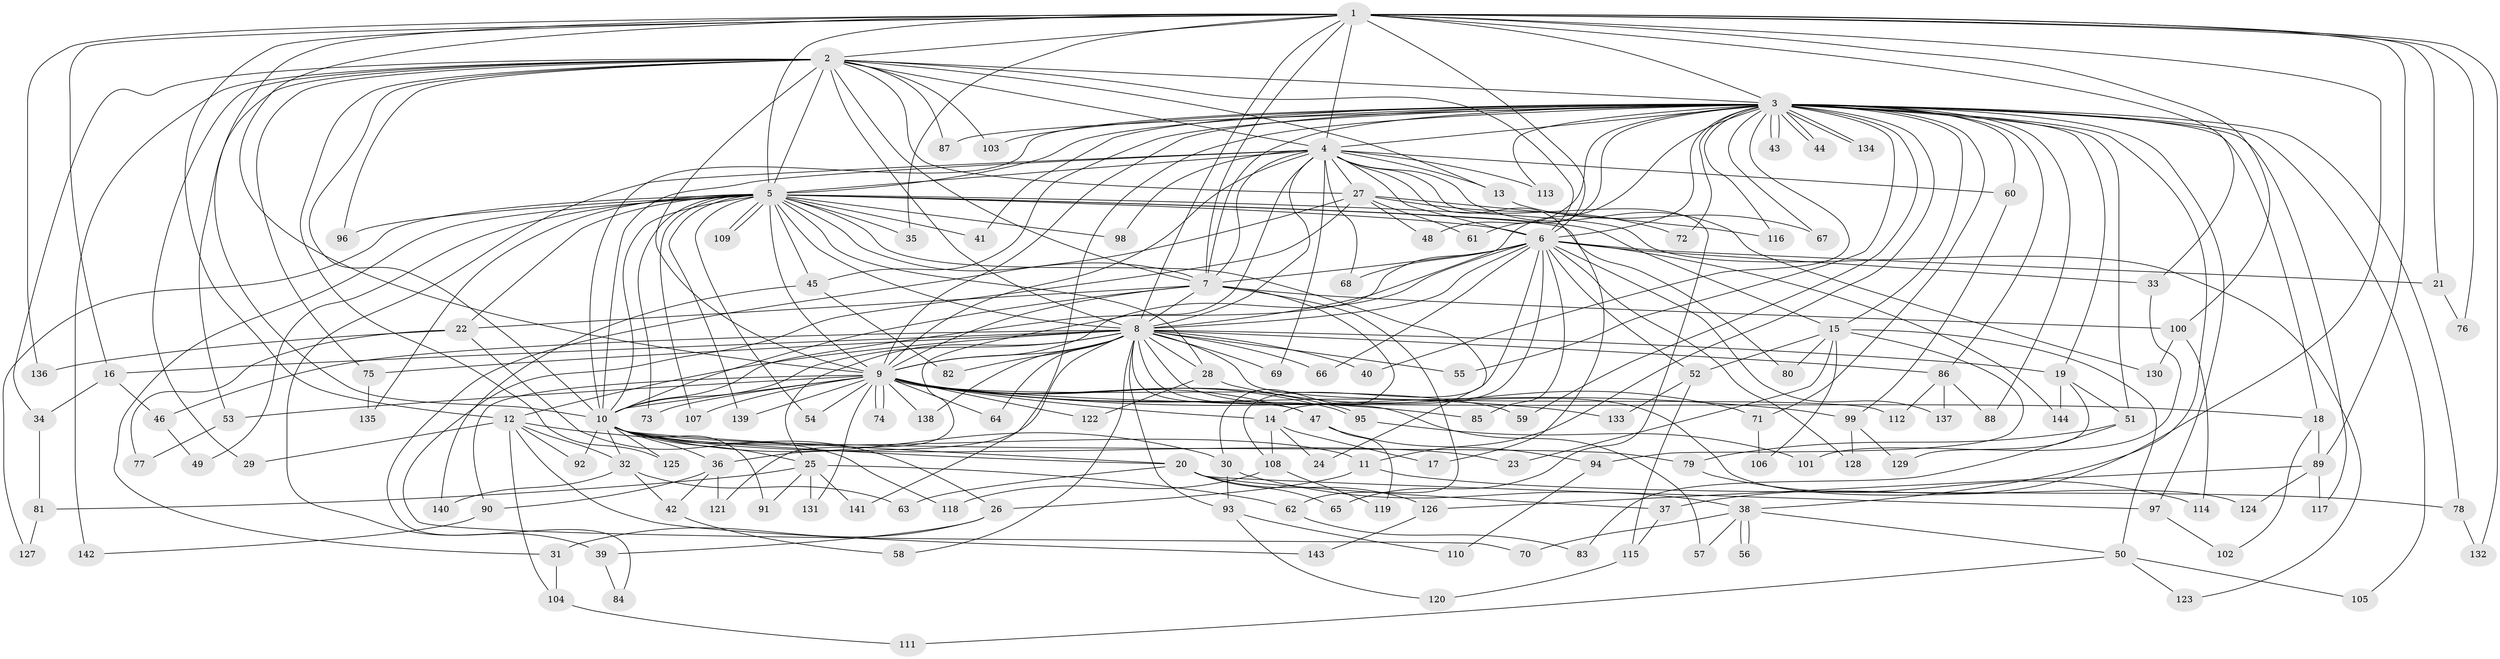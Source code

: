 // coarse degree distribution, {18: 0.027777777777777776, 34: 0.013888888888888888, 31: 0.013888888888888888, 17: 0.013888888888888888, 11: 0.013888888888888888, 26: 0.013888888888888888, 25: 0.013888888888888888, 19: 0.013888888888888888, 4: 0.06944444444444445, 7: 0.027777777777777776, 3: 0.1388888888888889, 6: 0.05555555555555555, 2: 0.4722222222222222, 5: 0.08333333333333333, 8: 0.013888888888888888, 1: 0.013888888888888888}
// Generated by graph-tools (version 1.1) at 2025/17/03/04/25 18:17:29]
// undirected, 144 vertices, 313 edges
graph export_dot {
graph [start="1"]
  node [color=gray90,style=filled];
  1;
  2;
  3;
  4;
  5;
  6;
  7;
  8;
  9;
  10;
  11;
  12;
  13;
  14;
  15;
  16;
  17;
  18;
  19;
  20;
  21;
  22;
  23;
  24;
  25;
  26;
  27;
  28;
  29;
  30;
  31;
  32;
  33;
  34;
  35;
  36;
  37;
  38;
  39;
  40;
  41;
  42;
  43;
  44;
  45;
  46;
  47;
  48;
  49;
  50;
  51;
  52;
  53;
  54;
  55;
  56;
  57;
  58;
  59;
  60;
  61;
  62;
  63;
  64;
  65;
  66;
  67;
  68;
  69;
  70;
  71;
  72;
  73;
  74;
  75;
  76;
  77;
  78;
  79;
  80;
  81;
  82;
  83;
  84;
  85;
  86;
  87;
  88;
  89;
  90;
  91;
  92;
  93;
  94;
  95;
  96;
  97;
  98;
  99;
  100;
  101;
  102;
  103;
  104;
  105;
  106;
  107;
  108;
  109;
  110;
  111;
  112;
  113;
  114;
  115;
  116;
  117;
  118;
  119;
  120;
  121;
  122;
  123;
  124;
  125;
  126;
  127;
  128;
  129;
  130;
  131;
  132;
  133;
  134;
  135;
  136;
  137;
  138;
  139;
  140;
  141;
  142;
  143;
  144;
  1 -- 2;
  1 -- 3;
  1 -- 4;
  1 -- 5;
  1 -- 6;
  1 -- 7;
  1 -- 8;
  1 -- 9;
  1 -- 10;
  1 -- 12;
  1 -- 16;
  1 -- 21;
  1 -- 33;
  1 -- 35;
  1 -- 37;
  1 -- 76;
  1 -- 89;
  1 -- 100;
  1 -- 132;
  1 -- 136;
  2 -- 3;
  2 -- 4;
  2 -- 5;
  2 -- 6;
  2 -- 7;
  2 -- 8;
  2 -- 9;
  2 -- 10;
  2 -- 13;
  2 -- 27;
  2 -- 29;
  2 -- 34;
  2 -- 53;
  2 -- 75;
  2 -- 87;
  2 -- 96;
  2 -- 103;
  2 -- 125;
  2 -- 142;
  3 -- 4;
  3 -- 5;
  3 -- 6;
  3 -- 7;
  3 -- 8;
  3 -- 9;
  3 -- 10;
  3 -- 11;
  3 -- 15;
  3 -- 18;
  3 -- 19;
  3 -- 38;
  3 -- 40;
  3 -- 41;
  3 -- 43;
  3 -- 43;
  3 -- 44;
  3 -- 44;
  3 -- 45;
  3 -- 48;
  3 -- 51;
  3 -- 55;
  3 -- 59;
  3 -- 60;
  3 -- 61;
  3 -- 67;
  3 -- 71;
  3 -- 72;
  3 -- 78;
  3 -- 86;
  3 -- 87;
  3 -- 88;
  3 -- 97;
  3 -- 103;
  3 -- 105;
  3 -- 113;
  3 -- 116;
  3 -- 117;
  3 -- 134;
  3 -- 134;
  3 -- 141;
  4 -- 5;
  4 -- 6;
  4 -- 7;
  4 -- 8;
  4 -- 9;
  4 -- 10;
  4 -- 13;
  4 -- 17;
  4 -- 27;
  4 -- 39;
  4 -- 60;
  4 -- 65;
  4 -- 68;
  4 -- 69;
  4 -- 98;
  4 -- 113;
  4 -- 121;
  4 -- 130;
  5 -- 6;
  5 -- 7;
  5 -- 8;
  5 -- 9;
  5 -- 10;
  5 -- 15;
  5 -- 22;
  5 -- 24;
  5 -- 28;
  5 -- 31;
  5 -- 35;
  5 -- 41;
  5 -- 45;
  5 -- 49;
  5 -- 54;
  5 -- 73;
  5 -- 80;
  5 -- 96;
  5 -- 98;
  5 -- 107;
  5 -- 109;
  5 -- 109;
  5 -- 123;
  5 -- 127;
  5 -- 135;
  5 -- 139;
  6 -- 7;
  6 -- 8;
  6 -- 9;
  6 -- 10;
  6 -- 14;
  6 -- 21;
  6 -- 33;
  6 -- 52;
  6 -- 66;
  6 -- 68;
  6 -- 85;
  6 -- 108;
  6 -- 128;
  6 -- 137;
  6 -- 144;
  7 -- 8;
  7 -- 9;
  7 -- 10;
  7 -- 22;
  7 -- 30;
  7 -- 62;
  7 -- 100;
  8 -- 9;
  8 -- 10;
  8 -- 12;
  8 -- 16;
  8 -- 19;
  8 -- 25;
  8 -- 28;
  8 -- 36;
  8 -- 40;
  8 -- 46;
  8 -- 47;
  8 -- 55;
  8 -- 57;
  8 -- 58;
  8 -- 64;
  8 -- 66;
  8 -- 69;
  8 -- 75;
  8 -- 82;
  8 -- 86;
  8 -- 93;
  8 -- 112;
  8 -- 124;
  8 -- 138;
  9 -- 10;
  9 -- 14;
  9 -- 18;
  9 -- 47;
  9 -- 53;
  9 -- 54;
  9 -- 59;
  9 -- 64;
  9 -- 73;
  9 -- 74;
  9 -- 74;
  9 -- 85;
  9 -- 90;
  9 -- 95;
  9 -- 95;
  9 -- 99;
  9 -- 107;
  9 -- 122;
  9 -- 131;
  9 -- 133;
  9 -- 138;
  9 -- 139;
  10 -- 11;
  10 -- 20;
  10 -- 23;
  10 -- 25;
  10 -- 26;
  10 -- 30;
  10 -- 32;
  10 -- 36;
  10 -- 79;
  10 -- 91;
  10 -- 92;
  10 -- 125;
  11 -- 26;
  11 -- 78;
  12 -- 20;
  12 -- 29;
  12 -- 32;
  12 -- 92;
  12 -- 104;
  12 -- 143;
  13 -- 67;
  14 -- 17;
  14 -- 24;
  14 -- 108;
  15 -- 23;
  15 -- 50;
  15 -- 52;
  15 -- 80;
  15 -- 94;
  15 -- 106;
  16 -- 34;
  16 -- 46;
  18 -- 89;
  18 -- 102;
  19 -- 51;
  19 -- 129;
  19 -- 144;
  20 -- 37;
  20 -- 63;
  20 -- 65;
  20 -- 97;
  20 -- 126;
  21 -- 76;
  22 -- 77;
  22 -- 118;
  22 -- 136;
  25 -- 62;
  25 -- 81;
  25 -- 91;
  25 -- 131;
  25 -- 141;
  26 -- 31;
  26 -- 39;
  27 -- 48;
  27 -- 61;
  27 -- 70;
  27 -- 72;
  27 -- 84;
  27 -- 116;
  28 -- 71;
  28 -- 122;
  30 -- 38;
  30 -- 93;
  31 -- 104;
  32 -- 42;
  32 -- 63;
  32 -- 140;
  33 -- 101;
  34 -- 81;
  36 -- 42;
  36 -- 90;
  36 -- 121;
  37 -- 115;
  38 -- 50;
  38 -- 56;
  38 -- 56;
  38 -- 57;
  38 -- 70;
  39 -- 84;
  42 -- 58;
  45 -- 82;
  45 -- 140;
  46 -- 49;
  47 -- 94;
  47 -- 119;
  50 -- 105;
  50 -- 111;
  50 -- 123;
  51 -- 79;
  51 -- 83;
  52 -- 115;
  52 -- 133;
  53 -- 77;
  60 -- 99;
  62 -- 83;
  71 -- 106;
  75 -- 135;
  78 -- 132;
  79 -- 114;
  81 -- 127;
  86 -- 88;
  86 -- 112;
  86 -- 137;
  89 -- 117;
  89 -- 124;
  89 -- 126;
  90 -- 142;
  93 -- 110;
  93 -- 120;
  94 -- 110;
  95 -- 101;
  97 -- 102;
  99 -- 128;
  99 -- 129;
  100 -- 114;
  100 -- 130;
  104 -- 111;
  108 -- 118;
  108 -- 119;
  115 -- 120;
  126 -- 143;
}
